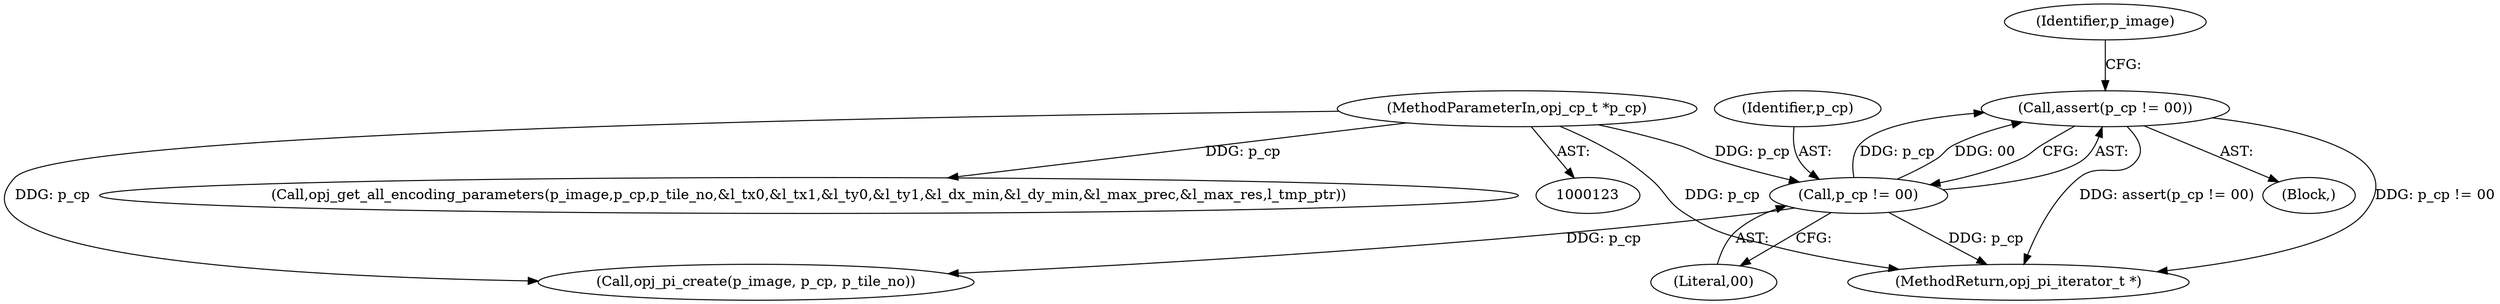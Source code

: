 digraph "0_openjpeg_ef01f18dfc6780b776d0674ed3e7415c6ef54d24@API" {
"1000175" [label="(Call,assert(p_cp != 00))"];
"1000176" [label="(Call,p_cp != 00)"];
"1000125" [label="(MethodParameterIn,opj_cp_t *p_cp)"];
"1000177" [label="(Identifier,p_cp)"];
"1000176" [label="(Call,p_cp != 00)"];
"1000175" [label="(Call,assert(p_cp != 00))"];
"1000125" [label="(MethodParameterIn,opj_cp_t *p_cp)"];
"1000713" [label="(MethodReturn,opj_pi_iterator_t *)"];
"1000253" [label="(Call,opj_pi_create(p_image, p_cp, p_tile_no))"];
"1000178" [label="(Literal,00)"];
"1000181" [label="(Identifier,p_image)"];
"1000290" [label="(Call,opj_get_all_encoding_parameters(p_image,p_cp,p_tile_no,&l_tx0,&l_tx1,&l_ty0,&l_ty1,&l_dx_min,&l_dy_min,&l_max_prec,&l_max_res,l_tmp_ptr))"];
"1000127" [label="(Block,)"];
"1000175" -> "1000127"  [label="AST: "];
"1000175" -> "1000176"  [label="CFG: "];
"1000176" -> "1000175"  [label="AST: "];
"1000181" -> "1000175"  [label="CFG: "];
"1000175" -> "1000713"  [label="DDG: p_cp != 00"];
"1000175" -> "1000713"  [label="DDG: assert(p_cp != 00)"];
"1000176" -> "1000175"  [label="DDG: p_cp"];
"1000176" -> "1000175"  [label="DDG: 00"];
"1000176" -> "1000178"  [label="CFG: "];
"1000177" -> "1000176"  [label="AST: "];
"1000178" -> "1000176"  [label="AST: "];
"1000176" -> "1000713"  [label="DDG: p_cp"];
"1000125" -> "1000176"  [label="DDG: p_cp"];
"1000176" -> "1000253"  [label="DDG: p_cp"];
"1000125" -> "1000123"  [label="AST: "];
"1000125" -> "1000713"  [label="DDG: p_cp"];
"1000125" -> "1000253"  [label="DDG: p_cp"];
"1000125" -> "1000290"  [label="DDG: p_cp"];
}

